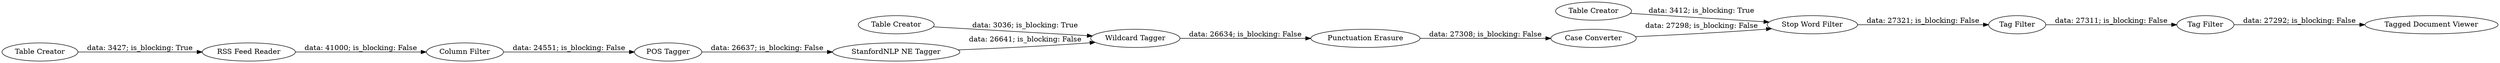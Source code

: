 digraph {
	"-5804128555209811675_16" [label="Case Converter"]
	"8982230478214585156_11" [label="Table Creator"]
	"8982230478214585156_7" [label="POS Tagger"]
	"8982230478214585156_53" [label="RSS Feed Reader"]
	"-5804128555209811675_15" [label="Stop Word Filter"]
	"-5804128555209811675_17" [label="Tag Filter"]
	"-5804128555209811675_19" [label="Table Creator"]
	"-5804128555209811675_20" [label="Tag Filter"]
	"-5804128555209811675_12" [label="Punctuation Erasure"]
	"-5804128555209811675_18" [label="Tagged Document Viewer"]
	"8982230478214585156_42" [label="Table Creator"]
	"8982230478214585156_9" [label="StanfordNLP NE Tagger"]
	"8982230478214585156_10" [label="Wildcard Tagger"]
	"8982230478214585156_60" [label="Column Filter"]
	"-5804128555209811675_15" -> "-5804128555209811675_17" [label="data: 27321; is_blocking: False"]
	"8982230478214585156_53" -> "8982230478214585156_60" [label="data: 41000; is_blocking: False"]
	"-5804128555209811675_17" -> "-5804128555209811675_20" [label="data: 27311; is_blocking: False"]
	"-5804128555209811675_12" -> "-5804128555209811675_16" [label="data: 27308; is_blocking: False"]
	"8982230478214585156_42" -> "8982230478214585156_53" [label="data: 3427; is_blocking: True"]
	"8982230478214585156_9" -> "8982230478214585156_10" [label="data: 26641; is_blocking: False"]
	"8982230478214585156_11" -> "8982230478214585156_10" [label="data: 3036; is_blocking: True"]
	"8982230478214585156_60" -> "8982230478214585156_7" [label="data: 24551; is_blocking: False"]
	"-5804128555209811675_16" -> "-5804128555209811675_15" [label="data: 27298; is_blocking: False"]
	"-5804128555209811675_20" -> "-5804128555209811675_18" [label="data: 27292; is_blocking: False"]
	"8982230478214585156_7" -> "8982230478214585156_9" [label="data: 26637; is_blocking: False"]
	"-5804128555209811675_19" -> "-5804128555209811675_15" [label="data: 3412; is_blocking: True"]
	"8982230478214585156_10" -> "-5804128555209811675_12" [label="data: 26634; is_blocking: False"]
	rankdir=LR
}
